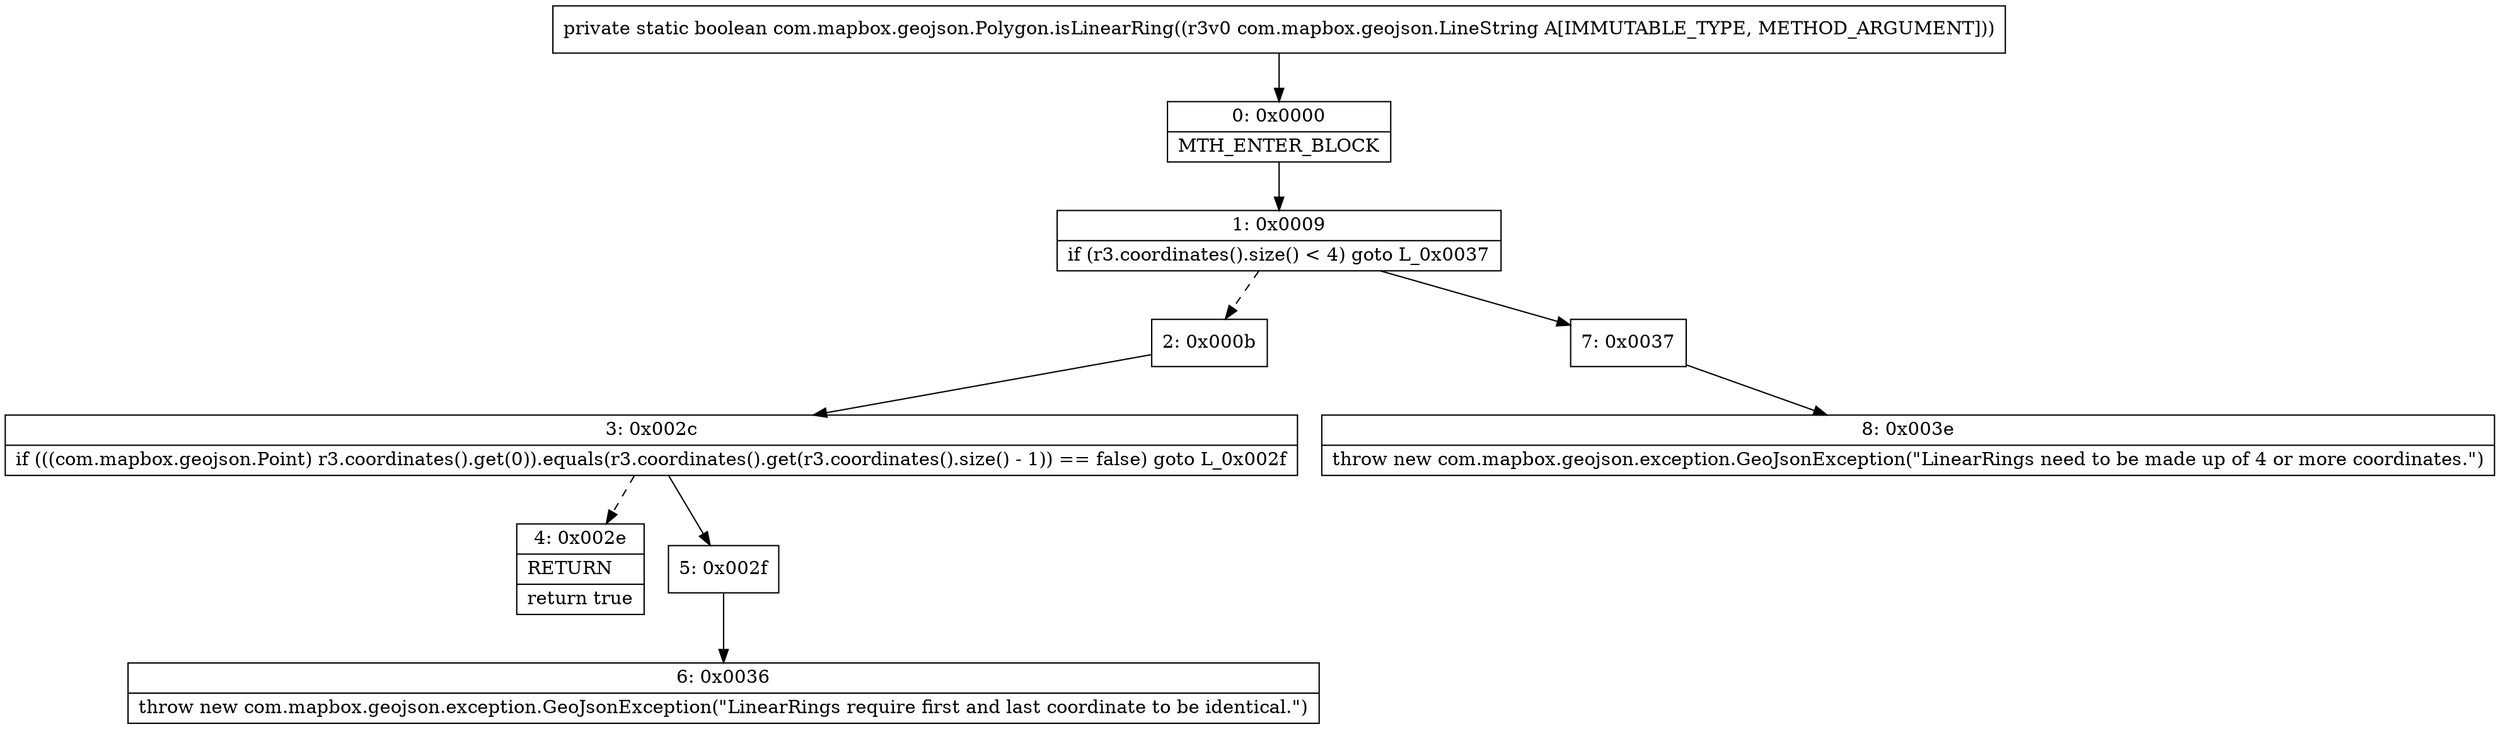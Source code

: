 digraph "CFG forcom.mapbox.geojson.Polygon.isLinearRing(Lcom\/mapbox\/geojson\/LineString;)Z" {
Node_0 [shape=record,label="{0\:\ 0x0000|MTH_ENTER_BLOCK\l}"];
Node_1 [shape=record,label="{1\:\ 0x0009|if (r3.coordinates().size() \< 4) goto L_0x0037\l}"];
Node_2 [shape=record,label="{2\:\ 0x000b}"];
Node_3 [shape=record,label="{3\:\ 0x002c|if (((com.mapbox.geojson.Point) r3.coordinates().get(0)).equals(r3.coordinates().get(r3.coordinates().size() \- 1)) == false) goto L_0x002f\l}"];
Node_4 [shape=record,label="{4\:\ 0x002e|RETURN\l|return true\l}"];
Node_5 [shape=record,label="{5\:\ 0x002f}"];
Node_6 [shape=record,label="{6\:\ 0x0036|throw new com.mapbox.geojson.exception.GeoJsonException(\"LinearRings require first and last coordinate to be identical.\")\l}"];
Node_7 [shape=record,label="{7\:\ 0x0037}"];
Node_8 [shape=record,label="{8\:\ 0x003e|throw new com.mapbox.geojson.exception.GeoJsonException(\"LinearRings need to be made up of 4 or more coordinates.\")\l}"];
MethodNode[shape=record,label="{private static boolean com.mapbox.geojson.Polygon.isLinearRing((r3v0 com.mapbox.geojson.LineString A[IMMUTABLE_TYPE, METHOD_ARGUMENT])) }"];
MethodNode -> Node_0;
Node_0 -> Node_1;
Node_1 -> Node_2[style=dashed];
Node_1 -> Node_7;
Node_2 -> Node_3;
Node_3 -> Node_4[style=dashed];
Node_3 -> Node_5;
Node_5 -> Node_6;
Node_7 -> Node_8;
}

